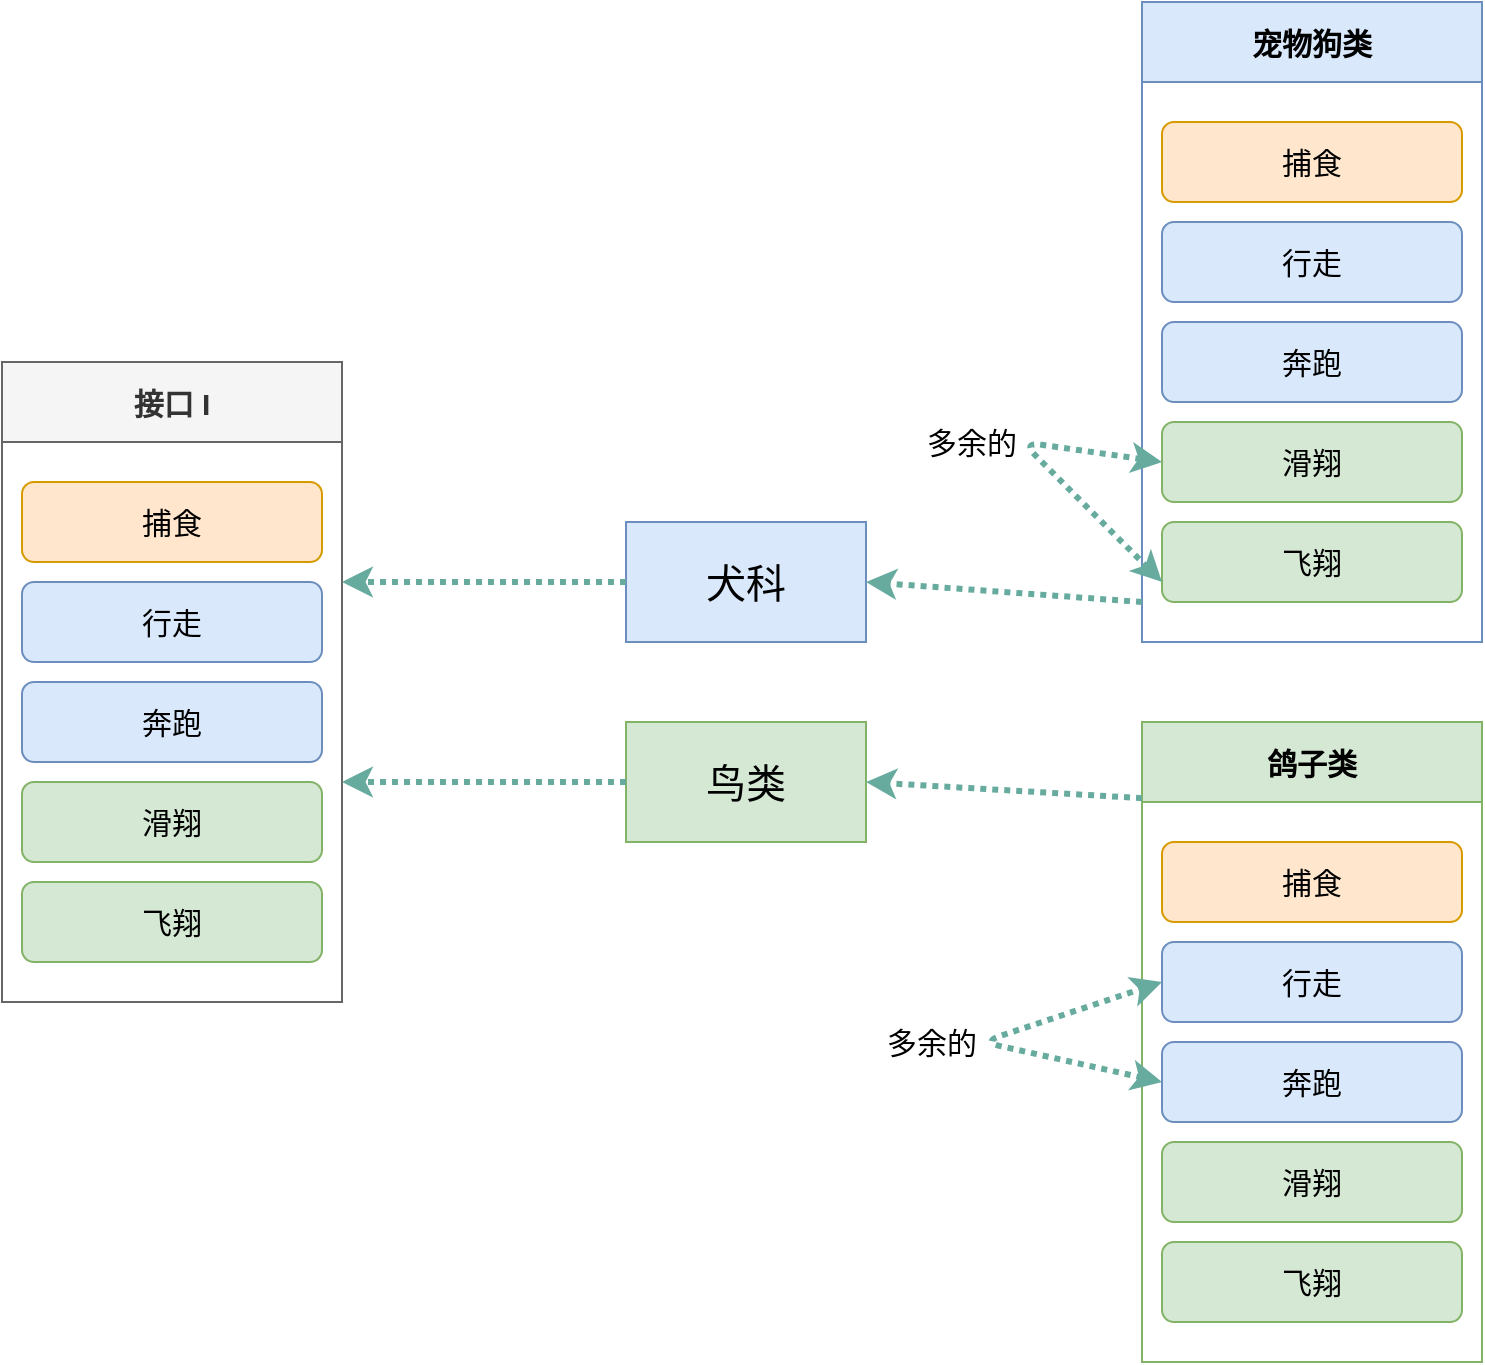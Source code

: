 <mxfile version="14.7.7" type="github">
  <diagram id="UGL44fLGLIGrJesT4FaX" name="第 1 页">
    <mxGraphModel dx="946" dy="621" grid="1" gridSize="10" guides="1" tooltips="1" connect="1" arrows="1" fold="1" page="1" pageScale="1" pageWidth="1169" pageHeight="827" math="0" shadow="0">
      <root>
        <mxCell id="0" />
        <mxCell id="1" parent="0" />
        <mxCell id="ZXC2USjczNBYVOhyO7FC-51" value="接口 I" style="swimlane;glass=0;startSize=40;fontSize=15;fillColor=#f5f5f5;strokeColor=#666666;fontColor=#333333;" vertex="1" parent="1">
          <mxGeometry x="80" y="220" width="170" height="320" as="geometry" />
        </mxCell>
        <mxCell id="ZXC2USjczNBYVOhyO7FC-52" value="&lt;font style=&quot;font-size: 15px&quot;&gt;捕食&lt;/font&gt;" style="rounded=1;whiteSpace=wrap;html=1;glass=0;fillColor=#ffe6cc;strokeColor=#d79b00;" vertex="1" parent="ZXC2USjczNBYVOhyO7FC-51">
          <mxGeometry x="10" y="60" width="150" height="40" as="geometry" />
        </mxCell>
        <mxCell id="ZXC2USjczNBYVOhyO7FC-56" value="&lt;span style=&quot;font-size: 15px&quot;&gt;飞翔&lt;/span&gt;" style="rounded=1;whiteSpace=wrap;html=1;glass=0;fillColor=#d5e8d4;strokeColor=#82b366;" vertex="1" parent="ZXC2USjczNBYVOhyO7FC-51">
          <mxGeometry x="10" y="260" width="150" height="40" as="geometry" />
        </mxCell>
        <mxCell id="ZXC2USjczNBYVOhyO7FC-55" value="&lt;span style=&quot;font-size: 15px&quot;&gt;滑翔&lt;/span&gt;" style="rounded=1;whiteSpace=wrap;html=1;glass=0;fillColor=#d5e8d4;strokeColor=#82b366;" vertex="1" parent="ZXC2USjczNBYVOhyO7FC-51">
          <mxGeometry x="10" y="210" width="150" height="40" as="geometry" />
        </mxCell>
        <mxCell id="ZXC2USjczNBYVOhyO7FC-54" value="&lt;span style=&quot;font-size: 15px&quot;&gt;奔跑&lt;/span&gt;" style="rounded=1;whiteSpace=wrap;html=1;glass=0;fillColor=#dae8fc;strokeColor=#6c8ebf;" vertex="1" parent="ZXC2USjczNBYVOhyO7FC-51">
          <mxGeometry x="10" y="160" width="150" height="40" as="geometry" />
        </mxCell>
        <mxCell id="ZXC2USjczNBYVOhyO7FC-53" value="&lt;span style=&quot;font-size: 15px&quot;&gt;行走&lt;/span&gt;" style="rounded=1;whiteSpace=wrap;html=1;glass=0;fillColor=#dae8fc;strokeColor=#6c8ebf;" vertex="1" parent="ZXC2USjczNBYVOhyO7FC-51">
          <mxGeometry x="10" y="110" width="150" height="40" as="geometry" />
        </mxCell>
        <mxCell id="ZXC2USjczNBYVOhyO7FC-57" value="&lt;font style=&quot;font-size: 20px&quot;&gt;犬科&lt;/font&gt;" style="rounded=0;whiteSpace=wrap;html=1;glass=0;fillColor=#dae8fc;strokeColor=#6c8ebf;" vertex="1" parent="1">
          <mxGeometry x="392" y="300" width="120" height="60" as="geometry" />
        </mxCell>
        <mxCell id="ZXC2USjczNBYVOhyO7FC-58" value="&lt;font&gt;&lt;font style=&quot;font-size: 20px&quot;&gt;鸟类&lt;/font&gt;&lt;br&gt;&lt;/font&gt;" style="rounded=0;whiteSpace=wrap;html=1;glass=0;fillColor=#d5e8d4;strokeColor=#82b366;" vertex="1" parent="1">
          <mxGeometry x="392" y="400" width="120" height="60" as="geometry" />
        </mxCell>
        <mxCell id="ZXC2USjczNBYVOhyO7FC-59" value="宠物狗类" style="swimlane;glass=0;startSize=40;fillColor=#dae8fc;strokeColor=#6c8ebf;fontSize=15;" vertex="1" parent="1">
          <mxGeometry x="650" y="40" width="170" height="320" as="geometry" />
        </mxCell>
        <mxCell id="ZXC2USjczNBYVOhyO7FC-60" value="&lt;span style=&quot;font-size: 15px&quot;&gt;捕食&lt;/span&gt;" style="rounded=1;whiteSpace=wrap;html=1;glass=0;fillColor=#ffe6cc;strokeColor=#d79b00;" vertex="1" parent="ZXC2USjczNBYVOhyO7FC-59">
          <mxGeometry x="10" y="60" width="150" height="40" as="geometry" />
        </mxCell>
        <mxCell id="ZXC2USjczNBYVOhyO7FC-61" value="&lt;span style=&quot;font-size: 15px&quot;&gt;飞翔&lt;/span&gt;" style="rounded=1;whiteSpace=wrap;html=1;glass=0;fillColor=#d5e8d4;strokeColor=#82b366;" vertex="1" parent="ZXC2USjczNBYVOhyO7FC-59">
          <mxGeometry x="10" y="260" width="150" height="40" as="geometry" />
        </mxCell>
        <mxCell id="ZXC2USjczNBYVOhyO7FC-62" value="&lt;span style=&quot;font-size: 15px&quot;&gt;滑翔&lt;/span&gt;" style="rounded=1;whiteSpace=wrap;html=1;glass=0;fillColor=#d5e8d4;strokeColor=#82b366;" vertex="1" parent="ZXC2USjczNBYVOhyO7FC-59">
          <mxGeometry x="10" y="210" width="150" height="40" as="geometry" />
        </mxCell>
        <mxCell id="ZXC2USjczNBYVOhyO7FC-63" value="&lt;span style=&quot;font-size: 15px&quot;&gt;奔跑&lt;/span&gt;" style="rounded=1;whiteSpace=wrap;html=1;glass=0;fillColor=#dae8fc;strokeColor=#6c8ebf;" vertex="1" parent="ZXC2USjczNBYVOhyO7FC-59">
          <mxGeometry x="10" y="160" width="150" height="40" as="geometry" />
        </mxCell>
        <mxCell id="ZXC2USjczNBYVOhyO7FC-64" value="&lt;span style=&quot;font-size: 15px&quot;&gt;行走&lt;/span&gt;" style="rounded=1;whiteSpace=wrap;html=1;glass=0;fillColor=#dae8fc;strokeColor=#6c8ebf;" vertex="1" parent="ZXC2USjczNBYVOhyO7FC-59">
          <mxGeometry x="10" y="110" width="150" height="40" as="geometry" />
        </mxCell>
        <mxCell id="ZXC2USjczNBYVOhyO7FC-75" value="" style="endArrow=classic;startArrow=classic;html=1;fontSize=15;entryX=0;entryY=0.5;entryDx=0;entryDy=0;exitX=0;exitY=0.75;exitDx=0;exitDy=0;dashed=1;dashPattern=1 1;strokeWidth=3;strokeColor=#67AB9F;" edge="1" parent="ZXC2USjczNBYVOhyO7FC-59" source="ZXC2USjczNBYVOhyO7FC-61" target="ZXC2USjczNBYVOhyO7FC-62">
          <mxGeometry width="50" height="50" relative="1" as="geometry">
            <mxPoint x="-60" y="300" as="sourcePoint" />
            <mxPoint x="-10" y="250" as="targetPoint" />
            <Array as="points">
              <mxPoint x="-60" y="220" />
            </Array>
          </mxGeometry>
        </mxCell>
        <mxCell id="ZXC2USjczNBYVOhyO7FC-65" value="鸽子类" style="swimlane;glass=0;startSize=40;fillColor=#d5e8d4;strokeColor=#82b366;fontSize=15;" vertex="1" parent="1">
          <mxGeometry x="650" y="400" width="170" height="320" as="geometry" />
        </mxCell>
        <mxCell id="ZXC2USjczNBYVOhyO7FC-66" value="&lt;span style=&quot;font-size: 15px&quot;&gt;捕食&lt;/span&gt;" style="rounded=1;whiteSpace=wrap;html=1;glass=0;fillColor=#ffe6cc;strokeColor=#d79b00;" vertex="1" parent="ZXC2USjczNBYVOhyO7FC-65">
          <mxGeometry x="10" y="60" width="150" height="40" as="geometry" />
        </mxCell>
        <mxCell id="ZXC2USjczNBYVOhyO7FC-67" value="&lt;span style=&quot;font-size: 15px&quot;&gt;飞翔&lt;/span&gt;" style="rounded=1;whiteSpace=wrap;html=1;glass=0;fillColor=#d5e8d4;strokeColor=#82b366;" vertex="1" parent="ZXC2USjczNBYVOhyO7FC-65">
          <mxGeometry x="10" y="260" width="150" height="40" as="geometry" />
        </mxCell>
        <mxCell id="ZXC2USjczNBYVOhyO7FC-68" value="&lt;span style=&quot;font-size: 15px&quot;&gt;滑翔&lt;/span&gt;" style="rounded=1;whiteSpace=wrap;html=1;glass=0;fillColor=#d5e8d4;strokeColor=#82b366;" vertex="1" parent="ZXC2USjczNBYVOhyO7FC-65">
          <mxGeometry x="10" y="210" width="150" height="40" as="geometry" />
        </mxCell>
        <mxCell id="ZXC2USjczNBYVOhyO7FC-69" value="&lt;span style=&quot;font-size: 15px&quot;&gt;奔跑&lt;/span&gt;" style="rounded=1;whiteSpace=wrap;html=1;glass=0;fillColor=#dae8fc;strokeColor=#6c8ebf;" vertex="1" parent="ZXC2USjczNBYVOhyO7FC-65">
          <mxGeometry x="10" y="160" width="150" height="40" as="geometry" />
        </mxCell>
        <mxCell id="ZXC2USjczNBYVOhyO7FC-70" value="&lt;span style=&quot;font-size: 15px&quot;&gt;行走&lt;/span&gt;" style="rounded=1;whiteSpace=wrap;html=1;glass=0;fillColor=#dae8fc;strokeColor=#6c8ebf;" vertex="1" parent="ZXC2USjczNBYVOhyO7FC-65">
          <mxGeometry x="10" y="110" width="150" height="40" as="geometry" />
        </mxCell>
        <mxCell id="ZXC2USjczNBYVOhyO7FC-77" value="" style="endArrow=classic;startArrow=classic;html=1;dashed=1;dashPattern=1 1;fontSize=15;strokeColor=#67AB9F;strokeWidth=3;entryX=0;entryY=0.5;entryDx=0;entryDy=0;exitX=0;exitY=0.5;exitDx=0;exitDy=0;" edge="1" parent="ZXC2USjczNBYVOhyO7FC-65" source="ZXC2USjczNBYVOhyO7FC-69" target="ZXC2USjczNBYVOhyO7FC-70">
          <mxGeometry width="50" height="50" relative="1" as="geometry">
            <mxPoint x="-80" y="150" as="sourcePoint" />
            <mxPoint x="-10" y="50" as="targetPoint" />
            <Array as="points">
              <mxPoint x="-80" y="160" />
            </Array>
          </mxGeometry>
        </mxCell>
        <mxCell id="ZXC2USjczNBYVOhyO7FC-76" value="多余的" style="text;html=1;strokeColor=none;fillColor=none;align=center;verticalAlign=middle;whiteSpace=wrap;rounded=0;glass=0;fontSize=15;" vertex="1" parent="1">
          <mxGeometry x="540" y="250" width="50" height="20" as="geometry" />
        </mxCell>
        <mxCell id="ZXC2USjczNBYVOhyO7FC-78" value="多余的" style="text;html=1;strokeColor=none;fillColor=none;align=center;verticalAlign=middle;whiteSpace=wrap;rounded=0;glass=0;fontSize=15;" vertex="1" parent="1">
          <mxGeometry x="520" y="550" width="50" height="20" as="geometry" />
        </mxCell>
        <mxCell id="ZXC2USjczNBYVOhyO7FC-79" value="" style="endArrow=classic;html=1;dashed=1;dashPattern=1 1;fontSize=15;strokeColor=#67AB9F;strokeWidth=3;exitX=0;exitY=0.5;exitDx=0;exitDy=0;" edge="1" parent="1" source="ZXC2USjczNBYVOhyO7FC-57">
          <mxGeometry width="50" height="50" relative="1" as="geometry">
            <mxPoint x="470" y="390" as="sourcePoint" />
            <mxPoint x="250" y="330" as="targetPoint" />
          </mxGeometry>
        </mxCell>
        <mxCell id="ZXC2USjczNBYVOhyO7FC-80" value="" style="endArrow=classic;html=1;dashed=1;dashPattern=1 1;fontSize=15;strokeColor=#67AB9F;strokeWidth=3;exitX=0;exitY=0.5;exitDx=0;exitDy=0;" edge="1" parent="1" source="ZXC2USjczNBYVOhyO7FC-58">
          <mxGeometry width="50" height="50" relative="1" as="geometry">
            <mxPoint x="470" y="390" as="sourcePoint" />
            <mxPoint x="250" y="430" as="targetPoint" />
          </mxGeometry>
        </mxCell>
        <mxCell id="ZXC2USjczNBYVOhyO7FC-81" value="" style="endArrow=classic;html=1;dashed=1;dashPattern=1 1;fontSize=15;strokeColor=#67AB9F;strokeWidth=3;entryX=1;entryY=0.5;entryDx=0;entryDy=0;" edge="1" parent="1" target="ZXC2USjczNBYVOhyO7FC-57">
          <mxGeometry width="50" height="50" relative="1" as="geometry">
            <mxPoint x="650" y="340" as="sourcePoint" />
            <mxPoint x="520" y="340" as="targetPoint" />
          </mxGeometry>
        </mxCell>
        <mxCell id="ZXC2USjczNBYVOhyO7FC-82" value="" style="endArrow=classic;html=1;dashed=1;dashPattern=1 1;fontSize=15;strokeColor=#67AB9F;strokeWidth=3;exitX=0;exitY=0.119;exitDx=0;exitDy=0;exitPerimeter=0;entryX=1;entryY=0.5;entryDx=0;entryDy=0;" edge="1" parent="1" source="ZXC2USjczNBYVOhyO7FC-65" target="ZXC2USjczNBYVOhyO7FC-58">
          <mxGeometry width="50" height="50" relative="1" as="geometry">
            <mxPoint x="470" y="390" as="sourcePoint" />
            <mxPoint x="520" y="340" as="targetPoint" />
          </mxGeometry>
        </mxCell>
      </root>
    </mxGraphModel>
  </diagram>
</mxfile>
